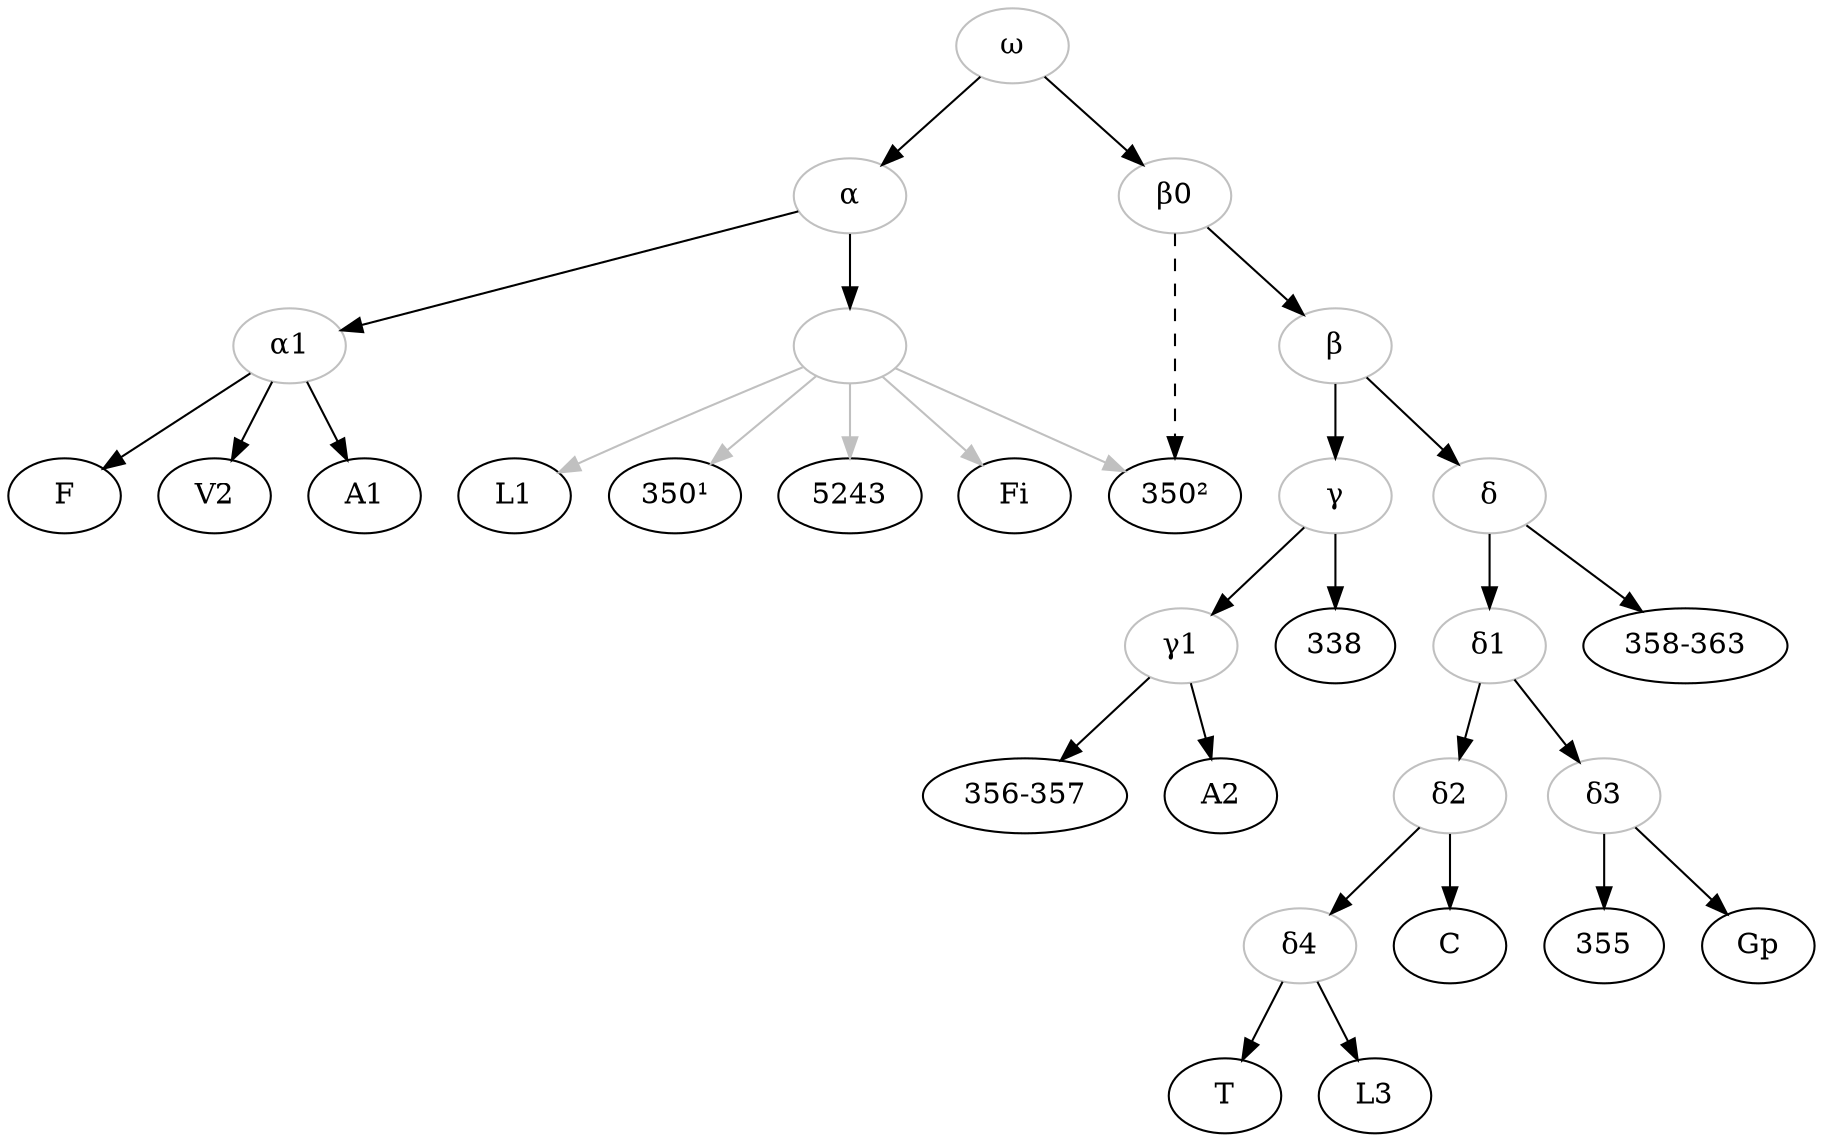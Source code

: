 digraph {
alpha[label="α", color="grey"];
alpha1[label="α1", color="grey"];  
alpha2[label="", color="grey"];
3501[label="350¹"]
3502[label="350²"]
beta[label="β", color="grey"];
betaZero[label="β0", color="grey"];
gamma[label="γ", color="grey"];
gamma1[label="γ1", color="grey"];

delta[label="δ", color="grey"]
delta1[label="δ1", color="grey"];
delta2[label="δ2", color="grey"];
delta3[label="δ3", color="grey"];
delta4[label="δ4", color="grey"];
omega[label="ω", color="grey"];
356[label="356-357"]
358[label="358-363"]

omega->alpha;
alpha->alpha1;
alpha1->A1;
alpha1->F;
alpha1->V2;
alpha->alpha2;
alpha2->5243[color="grey"];
alpha2->Fi[color="grey"];
alpha2->3501[color="grey"];
alpha2->L1[color="grey"];
alpha2->3502[color="grey"];


omega->betaZero;
betaZero->3502[style="dashed"]
betaZero->beta;
beta->gamma;
gamma->338;
gamma->gamma1;
gamma1->356;
gamma1->A2;
beta->delta;
delta->358;
delta->delta1;
delta1->delta2;
delta2->C;
delta2->delta4;
delta4->T;
delta4->L3;
delta1->delta3;
delta3->355;
delta3->Gp;

}

